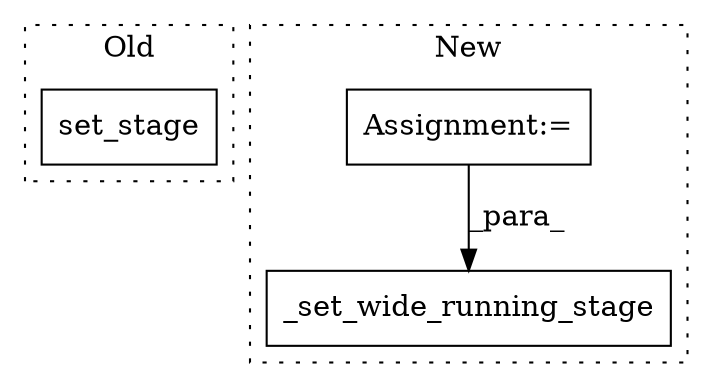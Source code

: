 digraph G {
subgraph cluster0 {
1 [label="set_stage" a="32" s="15966,15982" l="10,1" shape="box"];
label = "Old";
style="dotted";
}
subgraph cluster1 {
2 [label="_set_wide_running_stage" a="32" s="17197,17241" l="24,1" shape="box"];
3 [label="Assignment:=" a="7" s="17126" l="12" shape="box"];
label = "New";
style="dotted";
}
3 -> 2 [label="_para_"];
}